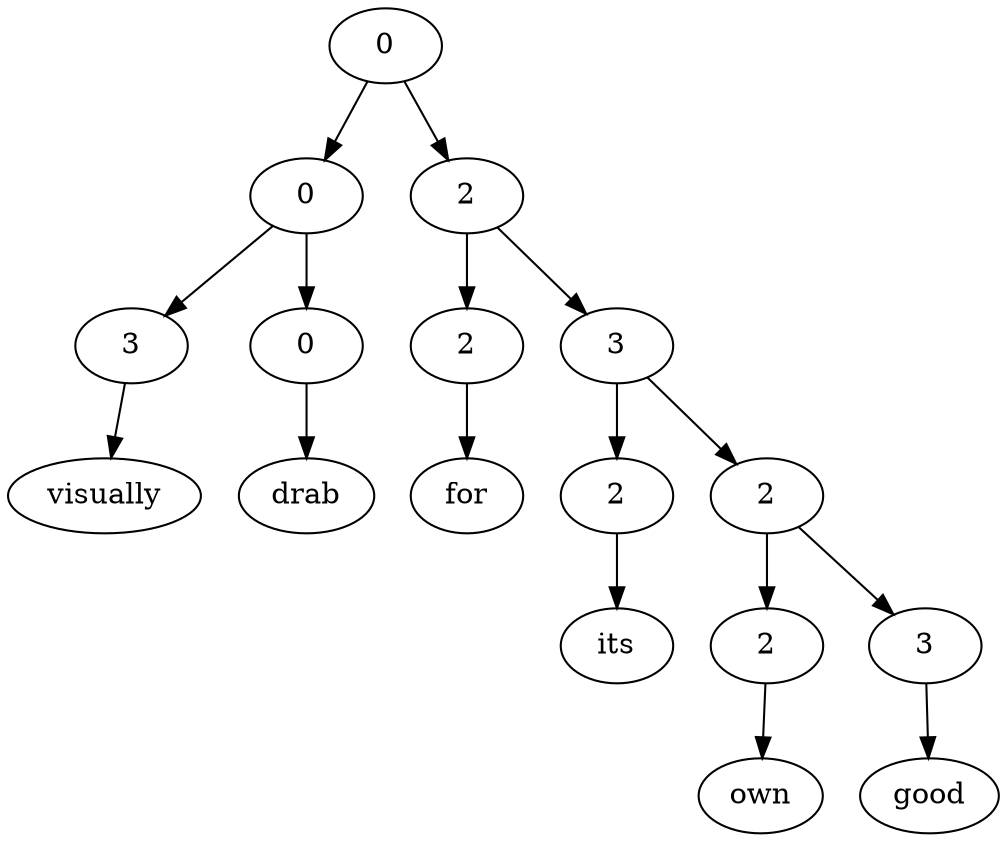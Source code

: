 digraph G{Node0 [label="0"]
Node0 -> Node1
Node0 -> Node6
Node1 [label="0"]
Node1 -> Node2
Node1 -> Node4
Node6 [label="2"]
Node6 -> Node7
Node6 -> Node9
Node2 [label="3"]
Node2 -> Node3
Node4 [label="0"]
Node4 -> Node5
Node7 [label="2"]
Node7 -> Node8
Node9 [label="3"]
Node9 -> Node10
Node9 -> Node12
Node3 [label="visually"]
Node5 [label="drab"]
Node8 [label="for"]
Node10 [label="2"]
Node10 -> Node11
Node12 [label="2"]
Node12 -> Node13
Node12 -> Node15
Node11 [label="its"]
Node13 [label="2"]
Node13 -> Node14
Node15 [label="3"]
Node15 -> Node16
Node14 [label="own"]
Node16 [label="good"]
}